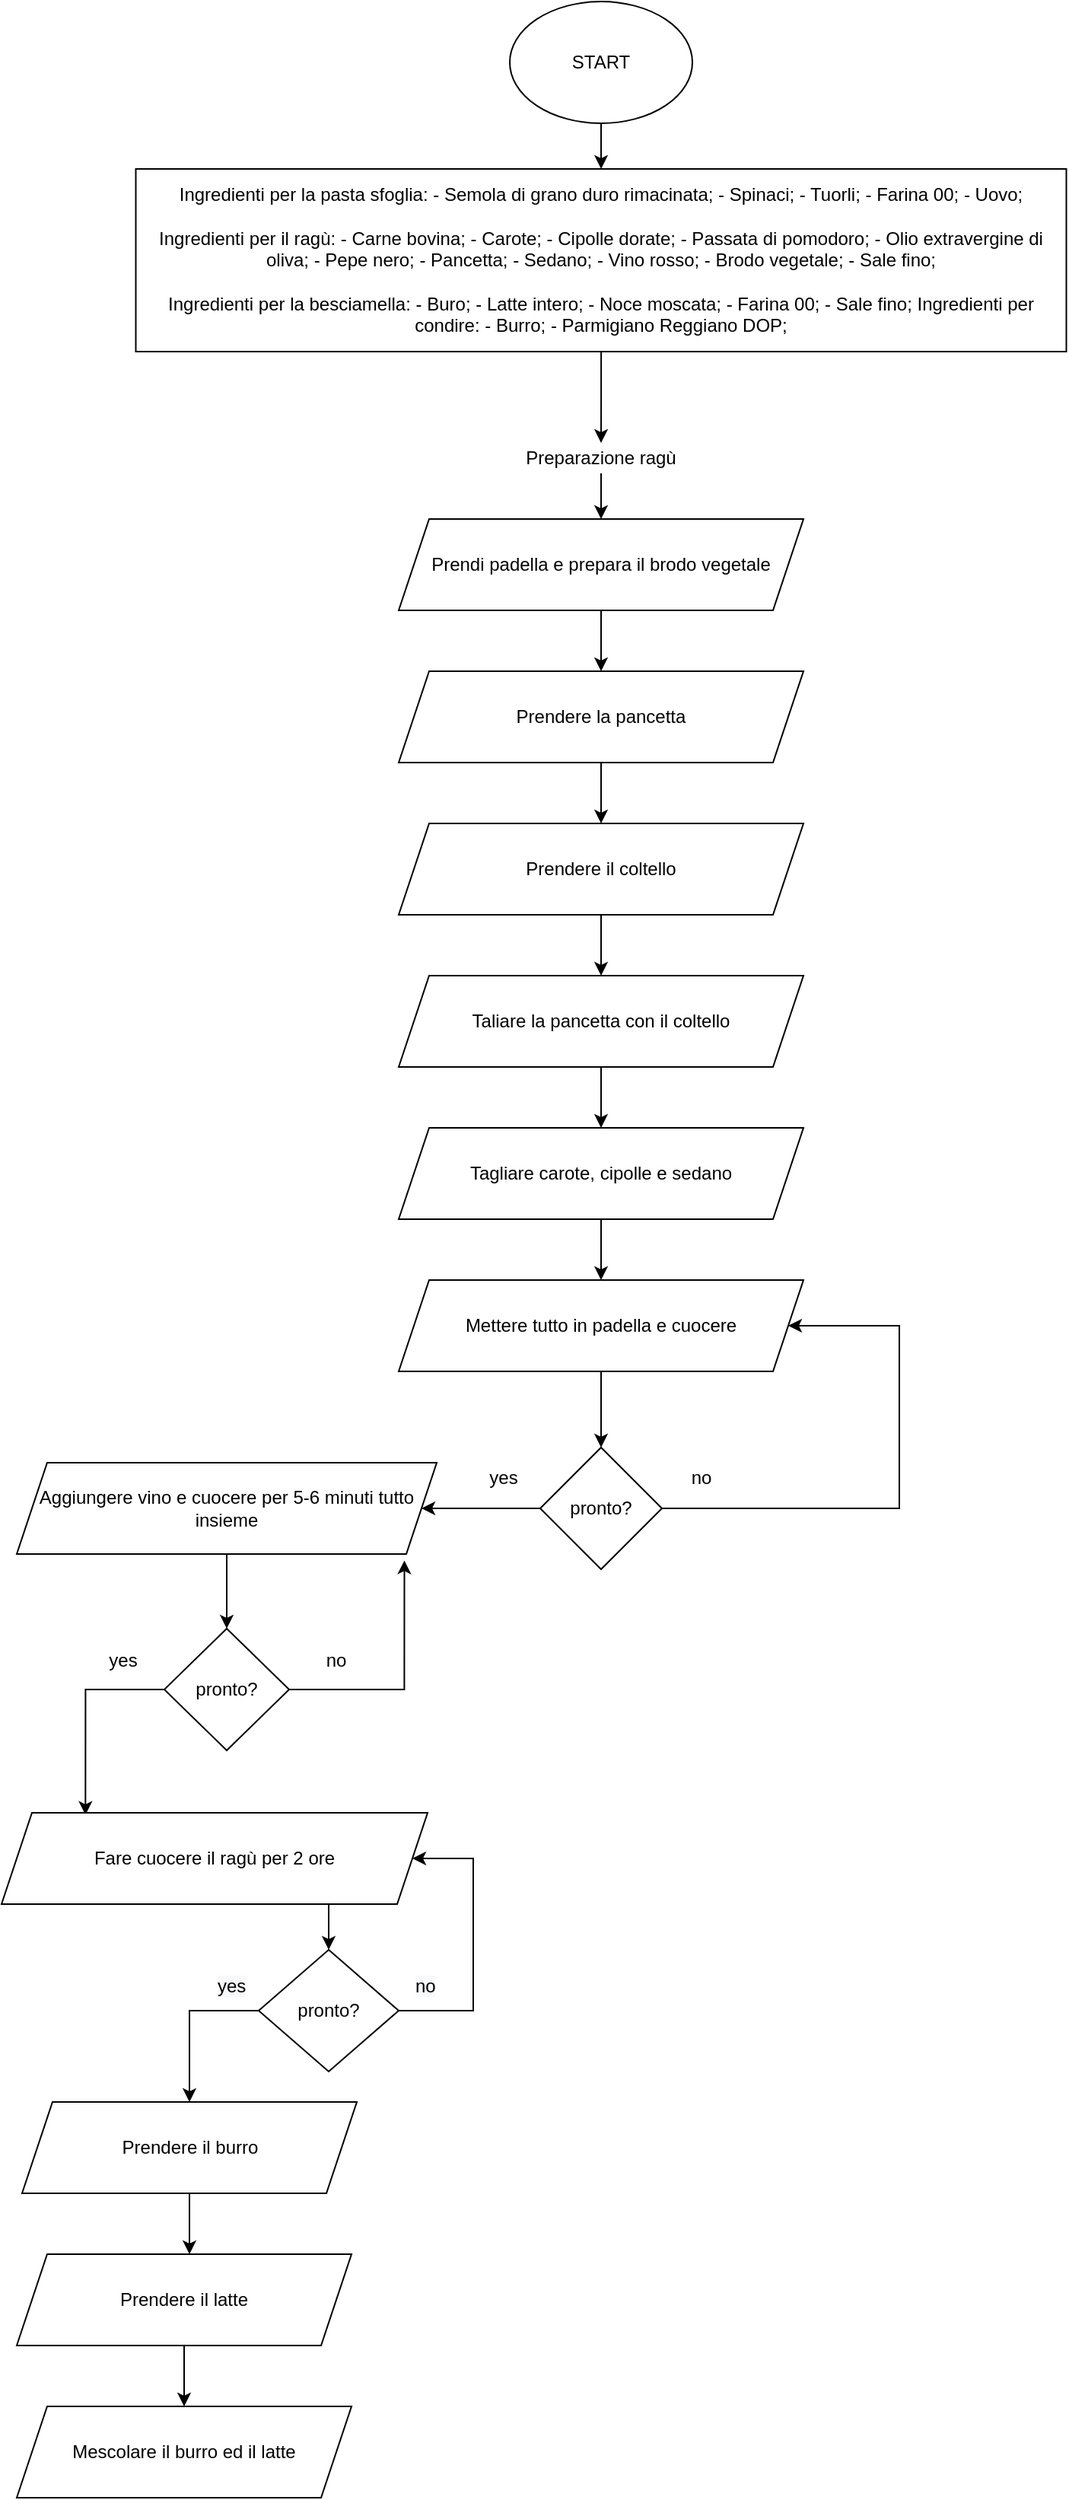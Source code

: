 <mxfile version="14.1.8" type="device"><diagram id="C5RBs43oDa-KdzZeNtuy" name="Page-1"><mxGraphModel dx="1024" dy="584" grid="1" gridSize="10" guides="1" tooltips="1" connect="1" arrows="1" fold="1" page="1" pageScale="1" pageWidth="827" pageHeight="1169" math="0" shadow="0"><root><mxCell id="WIyWlLk6GJQsqaUBKTNV-0"/><mxCell id="WIyWlLk6GJQsqaUBKTNV-1" parent="WIyWlLk6GJQsqaUBKTNV-0"/><mxCell id="c3x22JrB4chmc79C06rX-2" style="edgeStyle=orthogonalEdgeStyle;rounded=0;orthogonalLoop=1;jettySize=auto;html=1;" edge="1" parent="WIyWlLk6GJQsqaUBKTNV-1" source="c3x22JrB4chmc79C06rX-0" target="c3x22JrB4chmc79C06rX-1"><mxGeometry relative="1" as="geometry"/></mxCell><mxCell id="c3x22JrB4chmc79C06rX-0" value="START" style="ellipse;whiteSpace=wrap;html=1;" vertex="1" parent="WIyWlLk6GJQsqaUBKTNV-1"><mxGeometry x="354" y="20" width="120" height="80" as="geometry"/></mxCell><mxCell id="c3x22JrB4chmc79C06rX-6" style="edgeStyle=orthogonalEdgeStyle;rounded=0;orthogonalLoop=1;jettySize=auto;html=1;entryX=0.5;entryY=0;entryDx=0;entryDy=0;" edge="1" parent="WIyWlLk6GJQsqaUBKTNV-1" source="c3x22JrB4chmc79C06rX-1" target="c3x22JrB4chmc79C06rX-5"><mxGeometry relative="1" as="geometry"/></mxCell><mxCell id="c3x22JrB4chmc79C06rX-1" value="Ingredienti per la pasta sfoglia:&#9;&#9;- Semola di grano duro rimacinata;&#9;&#9;- Spinaci;&#9;&#9;- Tuorli;&#9;&#9;- Farina 00;&#9;&#9;- Uovo;&#9;&lt;br&gt;&lt;br&gt;Ingredienti per il ragù:&#9;&#9;- Carne bovina;&#9;&#9;- Carote;&#9;&#9;- Cipolle dorate;&#9;&#9;- Passata di pomodoro;&#9;&#9;- Olio extravergine di oliva;&#9;&#9;- Pepe nero;&#9;&#9;- Pancetta;&#9;&#9;- Sedano;&#9;&#9;- Vino rosso;&#9;&#9;- Brodo vegetale;&#9;&#9;- Sale fino;&#9;&lt;br&gt;&lt;br&gt;Ingredienti per la besciamella:&#9;&#9;- Buro;&#9;&#9;- Latte intero;&#9;&#9;- Noce moscata;&#9;&#9;- Farina 00;&#9;&#9;- Sale fino;&#9;Ingredienti per condire:&#9;&#9;- Burro;&#9;&#9;- Parmigiano Reggiano DOP;" style="rounded=0;whiteSpace=wrap;html=1;" vertex="1" parent="WIyWlLk6GJQsqaUBKTNV-1"><mxGeometry x="108.25" y="130" width="611.5" height="120" as="geometry"/></mxCell><mxCell id="c3x22JrB4chmc79C06rX-8" style="edgeStyle=orthogonalEdgeStyle;rounded=0;orthogonalLoop=1;jettySize=auto;html=1;exitX=0.5;exitY=1;exitDx=0;exitDy=0;entryX=0.5;entryY=0;entryDx=0;entryDy=0;" edge="1" parent="WIyWlLk6GJQsqaUBKTNV-1" source="c3x22JrB4chmc79C06rX-5" target="c3x22JrB4chmc79C06rX-7"><mxGeometry relative="1" as="geometry"/></mxCell><mxCell id="c3x22JrB4chmc79C06rX-5" value="Preparazione ragù" style="text;html=1;strokeColor=none;fillColor=none;align=center;verticalAlign=middle;whiteSpace=wrap;rounded=0;" vertex="1" parent="WIyWlLk6GJQsqaUBKTNV-1"><mxGeometry x="344" y="310" width="140" height="20" as="geometry"/></mxCell><mxCell id="c3x22JrB4chmc79C06rX-14" style="edgeStyle=orthogonalEdgeStyle;rounded=0;orthogonalLoop=1;jettySize=auto;html=1;exitX=0.5;exitY=1;exitDx=0;exitDy=0;entryX=0.5;entryY=0;entryDx=0;entryDy=0;" edge="1" parent="WIyWlLk6GJQsqaUBKTNV-1" source="c3x22JrB4chmc79C06rX-7" target="c3x22JrB4chmc79C06rX-13"><mxGeometry relative="1" as="geometry"/></mxCell><mxCell id="c3x22JrB4chmc79C06rX-7" value="Prendi padella e prepara il brodo vegetale" style="shape=parallelogram;perimeter=parallelogramPerimeter;whiteSpace=wrap;html=1;fixedSize=1;" vertex="1" parent="WIyWlLk6GJQsqaUBKTNV-1"><mxGeometry x="281" y="360" width="266" height="60" as="geometry"/></mxCell><mxCell id="c3x22JrB4chmc79C06rX-17" style="edgeStyle=orthogonalEdgeStyle;rounded=0;orthogonalLoop=1;jettySize=auto;html=1;exitX=0.5;exitY=1;exitDx=0;exitDy=0;entryX=0.5;entryY=0;entryDx=0;entryDy=0;" edge="1" parent="WIyWlLk6GJQsqaUBKTNV-1" source="c3x22JrB4chmc79C06rX-13" target="c3x22JrB4chmc79C06rX-16"><mxGeometry relative="1" as="geometry"/></mxCell><mxCell id="c3x22JrB4chmc79C06rX-13" value="Prendere la pancetta" style="shape=parallelogram;perimeter=parallelogramPerimeter;whiteSpace=wrap;html=1;fixedSize=1;" vertex="1" parent="WIyWlLk6GJQsqaUBKTNV-1"><mxGeometry x="281" y="460" width="266" height="60" as="geometry"/></mxCell><mxCell id="c3x22JrB4chmc79C06rX-20" style="edgeStyle=orthogonalEdgeStyle;rounded=0;orthogonalLoop=1;jettySize=auto;html=1;exitX=0.5;exitY=1;exitDx=0;exitDy=0;entryX=0.5;entryY=0;entryDx=0;entryDy=0;" edge="1" parent="WIyWlLk6GJQsqaUBKTNV-1" source="c3x22JrB4chmc79C06rX-15" target="c3x22JrB4chmc79C06rX-19"><mxGeometry relative="1" as="geometry"/></mxCell><mxCell id="c3x22JrB4chmc79C06rX-15" value="Taliare la pancetta con il coltello" style="shape=parallelogram;perimeter=parallelogramPerimeter;whiteSpace=wrap;html=1;fixedSize=1;" vertex="1" parent="WIyWlLk6GJQsqaUBKTNV-1"><mxGeometry x="281" y="660" width="266" height="60" as="geometry"/></mxCell><mxCell id="c3x22JrB4chmc79C06rX-18" style="edgeStyle=orthogonalEdgeStyle;rounded=0;orthogonalLoop=1;jettySize=auto;html=1;exitX=0.5;exitY=1;exitDx=0;exitDy=0;entryX=0.5;entryY=0;entryDx=0;entryDy=0;" edge="1" parent="WIyWlLk6GJQsqaUBKTNV-1" source="c3x22JrB4chmc79C06rX-16" target="c3x22JrB4chmc79C06rX-15"><mxGeometry relative="1" as="geometry"><mxPoint x="414" y="660" as="targetPoint"/></mxGeometry></mxCell><mxCell id="c3x22JrB4chmc79C06rX-16" value="Prendere il coltello" style="shape=parallelogram;perimeter=parallelogramPerimeter;whiteSpace=wrap;html=1;fixedSize=1;" vertex="1" parent="WIyWlLk6GJQsqaUBKTNV-1"><mxGeometry x="281" y="560" width="266" height="60" as="geometry"/></mxCell><mxCell id="c3x22JrB4chmc79C06rX-24" style="edgeStyle=orthogonalEdgeStyle;rounded=0;orthogonalLoop=1;jettySize=auto;html=1;exitX=0.5;exitY=1;exitDx=0;exitDy=0;entryX=0.5;entryY=0;entryDx=0;entryDy=0;" edge="1" parent="WIyWlLk6GJQsqaUBKTNV-1" source="c3x22JrB4chmc79C06rX-19" target="c3x22JrB4chmc79C06rX-23"><mxGeometry relative="1" as="geometry"/></mxCell><mxCell id="c3x22JrB4chmc79C06rX-19" value="Tagliare carote, cipolle e sedano" style="shape=parallelogram;perimeter=parallelogramPerimeter;whiteSpace=wrap;html=1;fixedSize=1;" vertex="1" parent="WIyWlLk6GJQsqaUBKTNV-1"><mxGeometry x="281" y="760" width="266" height="60" as="geometry"/></mxCell><mxCell id="c3x22JrB4chmc79C06rX-26" style="edgeStyle=orthogonalEdgeStyle;rounded=0;orthogonalLoop=1;jettySize=auto;html=1;entryX=0.5;entryY=0;entryDx=0;entryDy=0;" edge="1" parent="WIyWlLk6GJQsqaUBKTNV-1" source="c3x22JrB4chmc79C06rX-23" target="c3x22JrB4chmc79C06rX-25"><mxGeometry relative="1" as="geometry"/></mxCell><mxCell id="c3x22JrB4chmc79C06rX-23" value="Mettere tutto in padella e cuocere" style="shape=parallelogram;perimeter=parallelogramPerimeter;whiteSpace=wrap;html=1;fixedSize=1;" vertex="1" parent="WIyWlLk6GJQsqaUBKTNV-1"><mxGeometry x="281" y="860" width="266" height="60" as="geometry"/></mxCell><mxCell id="c3x22JrB4chmc79C06rX-29" style="edgeStyle=orthogonalEdgeStyle;rounded=0;orthogonalLoop=1;jettySize=auto;html=1;exitX=1;exitY=0.5;exitDx=0;exitDy=0;entryX=1;entryY=0.5;entryDx=0;entryDy=0;" edge="1" parent="WIyWlLk6GJQsqaUBKTNV-1" source="c3x22JrB4chmc79C06rX-25" target="c3x22JrB4chmc79C06rX-23"><mxGeometry relative="1" as="geometry"><Array as="points"><mxPoint x="610" y="1010"/><mxPoint x="610" y="890"/></Array></mxGeometry></mxCell><mxCell id="c3x22JrB4chmc79C06rX-35" style="edgeStyle=orthogonalEdgeStyle;rounded=0;orthogonalLoop=1;jettySize=auto;html=1;exitX=0;exitY=0.5;exitDx=0;exitDy=0;entryX=1;entryY=0.5;entryDx=0;entryDy=0;" edge="1" parent="WIyWlLk6GJQsqaUBKTNV-1" source="c3x22JrB4chmc79C06rX-25" target="c3x22JrB4chmc79C06rX-33"><mxGeometry relative="1" as="geometry"/></mxCell><mxCell id="c3x22JrB4chmc79C06rX-25" value="pronto?" style="rhombus;whiteSpace=wrap;html=1;" vertex="1" parent="WIyWlLk6GJQsqaUBKTNV-1"><mxGeometry x="374" y="970" width="80" height="80" as="geometry"/></mxCell><mxCell id="c3x22JrB4chmc79C06rX-27" value="yes" style="text;html=1;strokeColor=none;fillColor=none;align=center;verticalAlign=middle;whiteSpace=wrap;rounded=0;" vertex="1" parent="WIyWlLk6GJQsqaUBKTNV-1"><mxGeometry x="330" y="980" width="40" height="20" as="geometry"/></mxCell><mxCell id="c3x22JrB4chmc79C06rX-28" value="no" style="text;html=1;strokeColor=none;fillColor=none;align=center;verticalAlign=middle;whiteSpace=wrap;rounded=0;" vertex="1" parent="WIyWlLk6GJQsqaUBKTNV-1"><mxGeometry x="460" y="980" width="40" height="20" as="geometry"/></mxCell><mxCell id="c3x22JrB4chmc79C06rX-38" style="edgeStyle=orthogonalEdgeStyle;rounded=0;orthogonalLoop=1;jettySize=auto;html=1;exitX=0.5;exitY=1;exitDx=0;exitDy=0;entryX=0.5;entryY=0;entryDx=0;entryDy=0;" edge="1" parent="WIyWlLk6GJQsqaUBKTNV-1" source="c3x22JrB4chmc79C06rX-33" target="c3x22JrB4chmc79C06rX-36"><mxGeometry relative="1" as="geometry"/></mxCell><mxCell id="c3x22JrB4chmc79C06rX-33" value="Aggiungere vino e cuocere per 5-6 minuti tutto insieme" style="shape=parallelogram;perimeter=parallelogramPerimeter;whiteSpace=wrap;html=1;fixedSize=1;" vertex="1" parent="WIyWlLk6GJQsqaUBKTNV-1"><mxGeometry x="30" y="980" width="276" height="60" as="geometry"/></mxCell><mxCell id="c3x22JrB4chmc79C06rX-41" style="edgeStyle=orthogonalEdgeStyle;rounded=0;orthogonalLoop=1;jettySize=auto;html=1;entryX=0.923;entryY=1.07;entryDx=0;entryDy=0;entryPerimeter=0;" edge="1" parent="WIyWlLk6GJQsqaUBKTNV-1" source="c3x22JrB4chmc79C06rX-36" target="c3x22JrB4chmc79C06rX-33"><mxGeometry relative="1" as="geometry"><Array as="points"><mxPoint x="285" y="1129"/></Array></mxGeometry></mxCell><mxCell id="c3x22JrB4chmc79C06rX-45" style="edgeStyle=orthogonalEdgeStyle;rounded=0;orthogonalLoop=1;jettySize=auto;html=1;exitX=0;exitY=0.5;exitDx=0;exitDy=0;entryX=0.197;entryY=0.023;entryDx=0;entryDy=0;entryPerimeter=0;" edge="1" parent="WIyWlLk6GJQsqaUBKTNV-1" source="c3x22JrB4chmc79C06rX-36" target="c3x22JrB4chmc79C06rX-42"><mxGeometry relative="1" as="geometry"/></mxCell><mxCell id="c3x22JrB4chmc79C06rX-36" value="pronto?" style="rhombus;whiteSpace=wrap;html=1;" vertex="1" parent="WIyWlLk6GJQsqaUBKTNV-1"><mxGeometry x="127" y="1089" width="82" height="80" as="geometry"/></mxCell><mxCell id="c3x22JrB4chmc79C06rX-39" value="yes" style="text;html=1;strokeColor=none;fillColor=none;align=center;verticalAlign=middle;whiteSpace=wrap;rounded=0;" vertex="1" parent="WIyWlLk6GJQsqaUBKTNV-1"><mxGeometry x="80" y="1100" width="40" height="20" as="geometry"/></mxCell><mxCell id="c3x22JrB4chmc79C06rX-40" value="no" style="text;html=1;strokeColor=none;fillColor=none;align=center;verticalAlign=middle;whiteSpace=wrap;rounded=0;" vertex="1" parent="WIyWlLk6GJQsqaUBKTNV-1"><mxGeometry x="220" y="1100" width="40" height="20" as="geometry"/></mxCell><mxCell id="c3x22JrB4chmc79C06rX-47" style="edgeStyle=orthogonalEdgeStyle;rounded=0;orthogonalLoop=1;jettySize=auto;html=1;exitX=0.75;exitY=1;exitDx=0;exitDy=0;entryX=0.5;entryY=0;entryDx=0;entryDy=0;" edge="1" parent="WIyWlLk6GJQsqaUBKTNV-1" source="c3x22JrB4chmc79C06rX-42" target="c3x22JrB4chmc79C06rX-46"><mxGeometry relative="1" as="geometry"/></mxCell><mxCell id="c3x22JrB4chmc79C06rX-42" value="Fare cuocere il ragù per 2 ore" style="shape=parallelogram;perimeter=parallelogramPerimeter;whiteSpace=wrap;html=1;fixedSize=1;" vertex="1" parent="WIyWlLk6GJQsqaUBKTNV-1"><mxGeometry x="20" y="1210" width="280" height="60" as="geometry"/></mxCell><mxCell id="c3x22JrB4chmc79C06rX-51" style="edgeStyle=orthogonalEdgeStyle;rounded=0;orthogonalLoop=1;jettySize=auto;html=1;exitX=0;exitY=0.5;exitDx=0;exitDy=0;entryX=0.5;entryY=0;entryDx=0;entryDy=0;" edge="1" parent="WIyWlLk6GJQsqaUBKTNV-1" source="c3x22JrB4chmc79C06rX-46" target="c3x22JrB4chmc79C06rX-50"><mxGeometry relative="1" as="geometry"/></mxCell><mxCell id="c3x22JrB4chmc79C06rX-52" style="edgeStyle=orthogonalEdgeStyle;rounded=0;orthogonalLoop=1;jettySize=auto;html=1;entryX=1;entryY=0.5;entryDx=0;entryDy=0;" edge="1" parent="WIyWlLk6GJQsqaUBKTNV-1" source="c3x22JrB4chmc79C06rX-46" target="c3x22JrB4chmc79C06rX-42"><mxGeometry relative="1" as="geometry"><Array as="points"><mxPoint x="330" y="1340"/><mxPoint x="330" y="1240"/></Array></mxGeometry></mxCell><mxCell id="c3x22JrB4chmc79C06rX-46" value="pronto?" style="rhombus;whiteSpace=wrap;html=1;" vertex="1" parent="WIyWlLk6GJQsqaUBKTNV-1"><mxGeometry x="189" y="1300" width="92" height="80" as="geometry"/></mxCell><mxCell id="c3x22JrB4chmc79C06rX-48" value="&lt;span style=&quot;color: rgb(0, 0, 0); font-family: helvetica; font-size: 12px; font-style: normal; font-weight: 400; letter-spacing: normal; text-align: center; text-indent: 0px; text-transform: none; word-spacing: 0px; background-color: rgb(248, 249, 250); display: inline; float: none;&quot;&gt;yes&lt;/span&gt;" style="text;whiteSpace=wrap;html=1;" vertex="1" parent="WIyWlLk6GJQsqaUBKTNV-1"><mxGeometry x="160" y="1310" width="40" height="30" as="geometry"/></mxCell><mxCell id="c3x22JrB4chmc79C06rX-49" value="&lt;span style=&quot;color: rgb(0, 0, 0); font-family: helvetica; font-size: 12px; font-style: normal; font-weight: 400; letter-spacing: normal; text-align: center; text-indent: 0px; text-transform: none; word-spacing: 0px; background-color: rgb(248, 249, 250); display: inline; float: none;&quot;&gt;no&lt;/span&gt;" style="text;whiteSpace=wrap;html=1;" vertex="1" parent="WIyWlLk6GJQsqaUBKTNV-1"><mxGeometry x="290" y="1310" width="40" height="30" as="geometry"/></mxCell><mxCell id="c3x22JrB4chmc79C06rX-54" style="edgeStyle=orthogonalEdgeStyle;rounded=0;orthogonalLoop=1;jettySize=auto;html=1;exitX=0.5;exitY=1;exitDx=0;exitDy=0;entryX=0.5;entryY=0;entryDx=0;entryDy=0;" edge="1" parent="WIyWlLk6GJQsqaUBKTNV-1" source="c3x22JrB4chmc79C06rX-50"><mxGeometry relative="1" as="geometry"><mxPoint x="143.5" y="1500" as="targetPoint"/></mxGeometry></mxCell><mxCell id="c3x22JrB4chmc79C06rX-50" value="Prendere il burro" style="shape=parallelogram;perimeter=parallelogramPerimeter;whiteSpace=wrap;html=1;fixedSize=1;" vertex="1" parent="WIyWlLk6GJQsqaUBKTNV-1"><mxGeometry x="33.5" y="1400" width="220" height="60" as="geometry"/></mxCell><mxCell id="c3x22JrB4chmc79C06rX-59" style="edgeStyle=orthogonalEdgeStyle;rounded=0;orthogonalLoop=1;jettySize=auto;html=1;exitX=0.5;exitY=1;exitDx=0;exitDy=0;entryX=0.5;entryY=0;entryDx=0;entryDy=0;" edge="1" parent="WIyWlLk6GJQsqaUBKTNV-1" source="c3x22JrB4chmc79C06rX-57" target="c3x22JrB4chmc79C06rX-58"><mxGeometry relative="1" as="geometry"/></mxCell><mxCell id="c3x22JrB4chmc79C06rX-57" value="Prendere il latte" style="shape=parallelogram;perimeter=parallelogramPerimeter;whiteSpace=wrap;html=1;fixedSize=1;" vertex="1" parent="WIyWlLk6GJQsqaUBKTNV-1"><mxGeometry x="30" y="1500" width="220" height="60" as="geometry"/></mxCell><mxCell id="c3x22JrB4chmc79C06rX-58" value="Mescolare il burro ed il latte" style="shape=parallelogram;perimeter=parallelogramPerimeter;whiteSpace=wrap;html=1;fixedSize=1;" vertex="1" parent="WIyWlLk6GJQsqaUBKTNV-1"><mxGeometry x="30" y="1600" width="220" height="60" as="geometry"/></mxCell></root></mxGraphModel></diagram></mxfile>